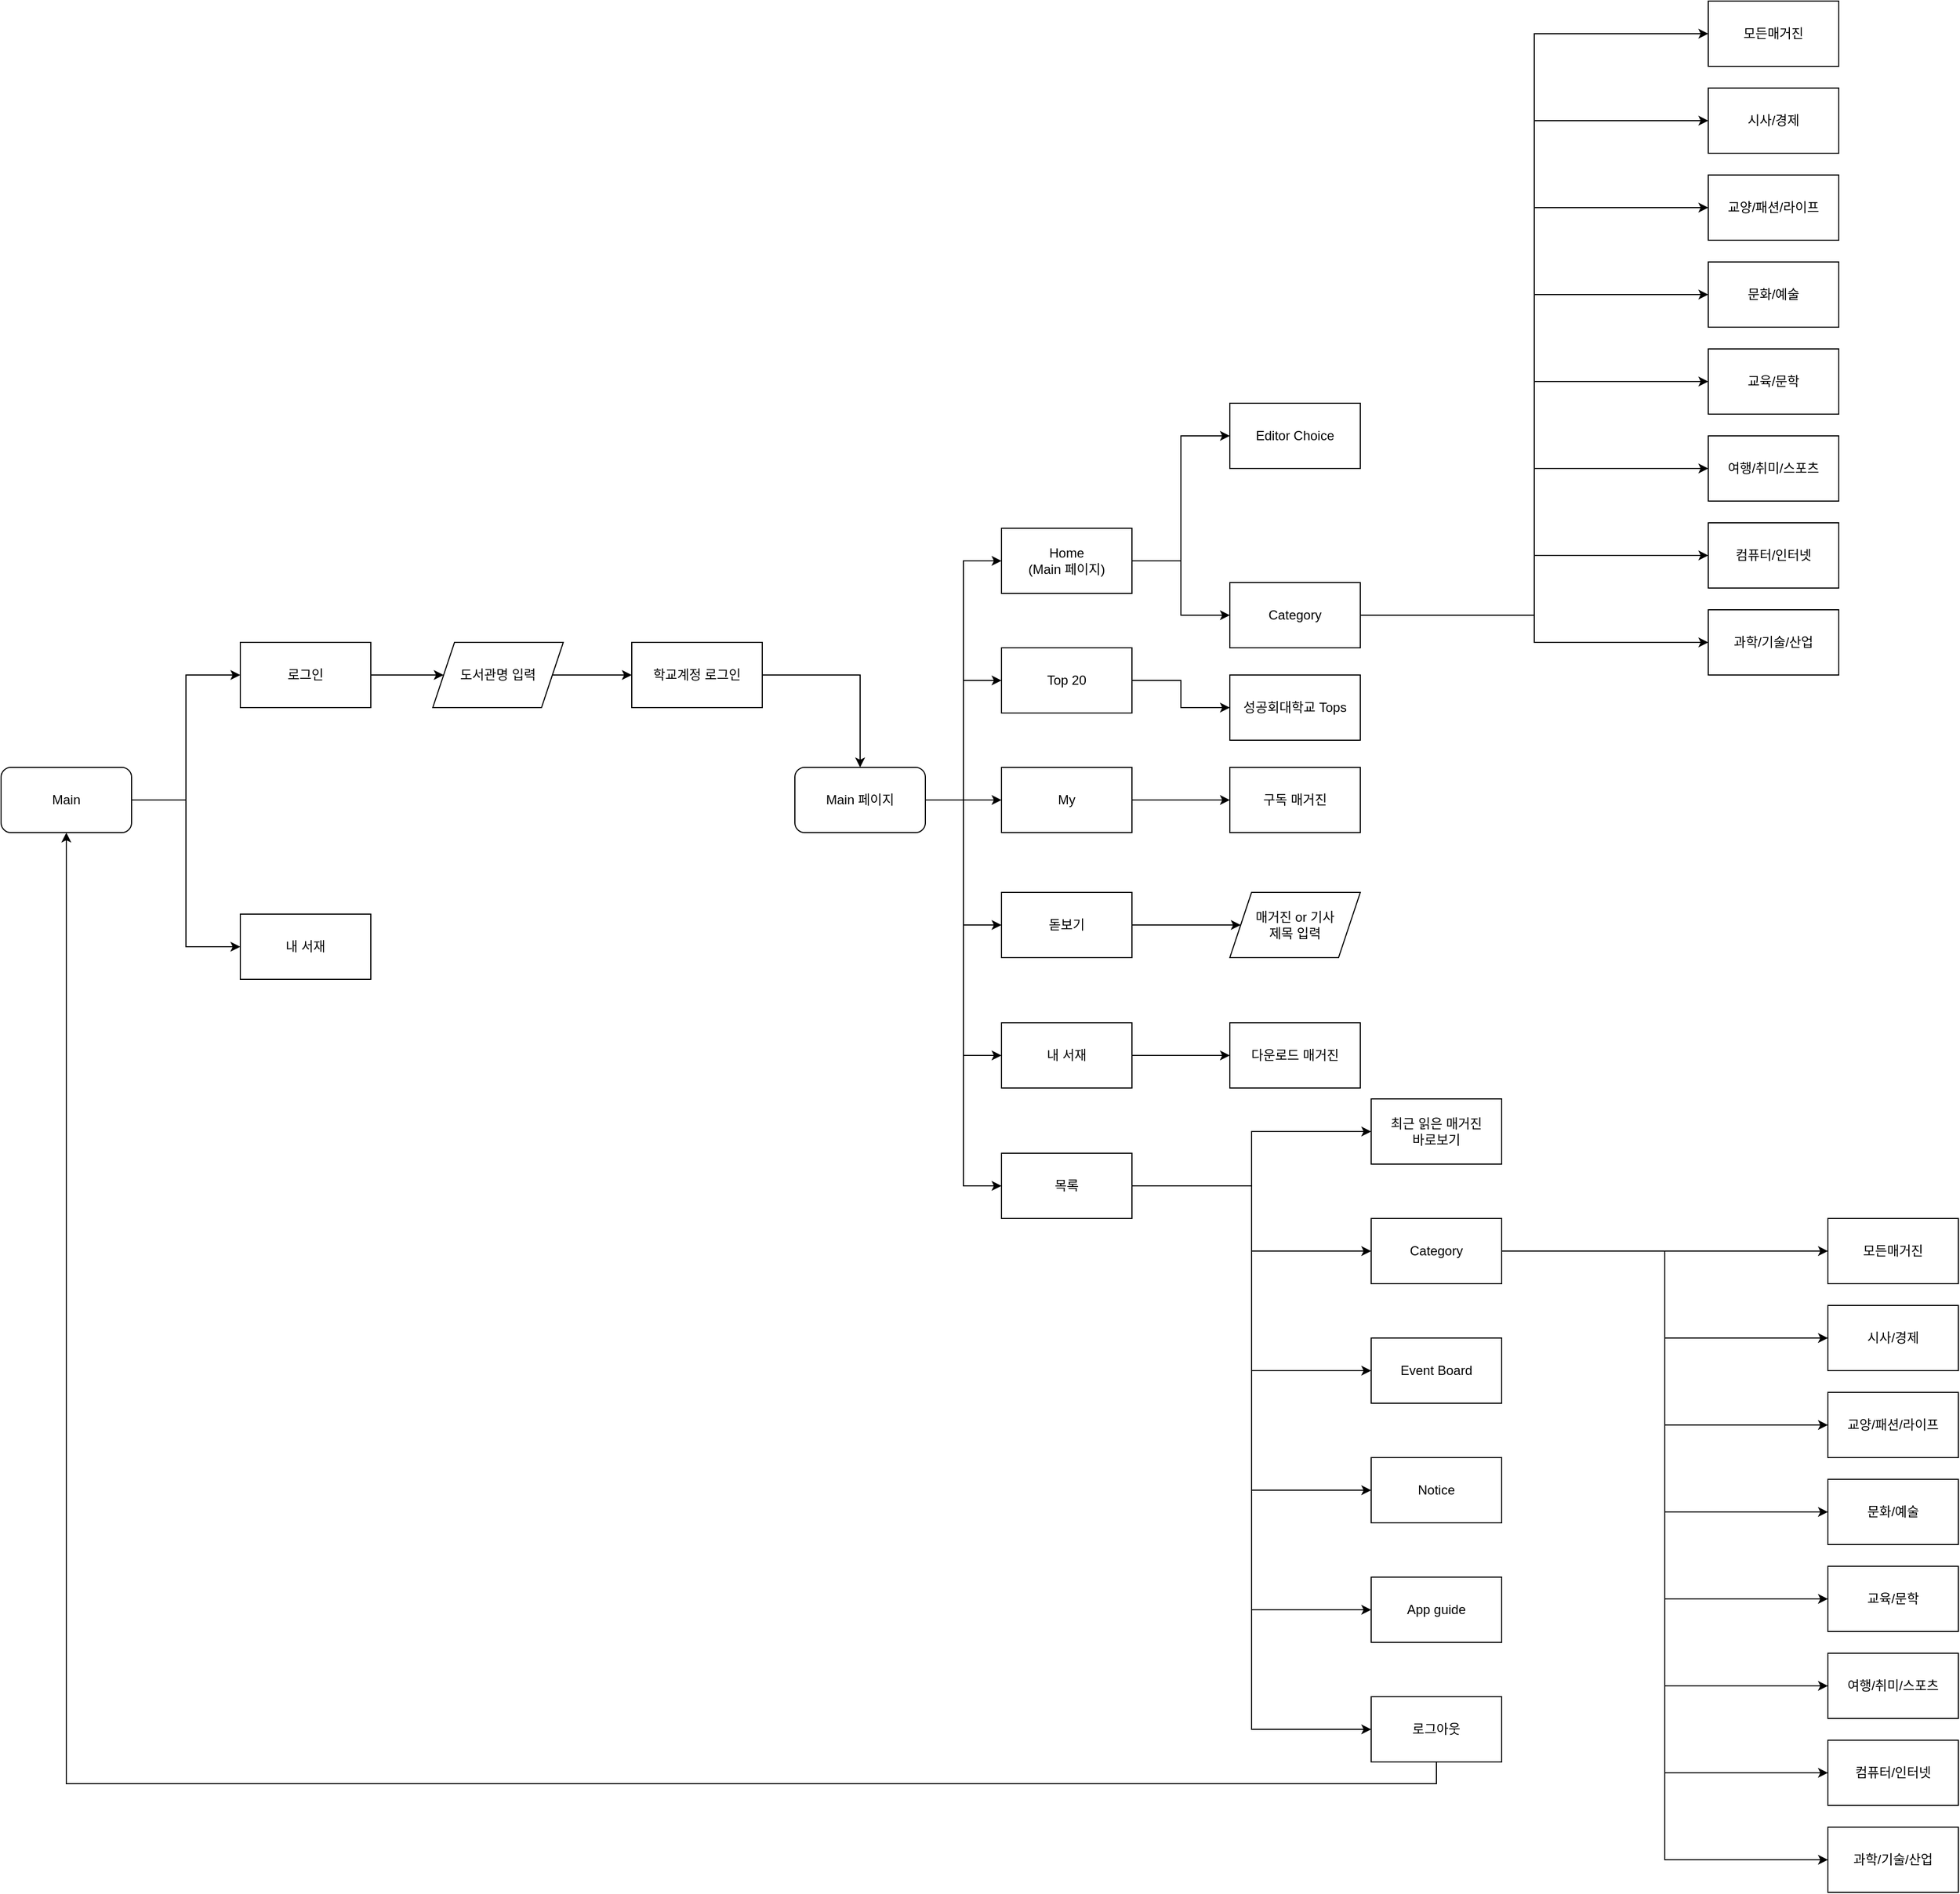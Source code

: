 <mxfile version="21.1.4" type="device">
  <diagram name="페이지-1" id="wSMPmJGu3BkNFrXBI_o7">
    <mxGraphModel dx="2227" dy="6566" grid="1" gridSize="10" guides="1" tooltips="1" connect="1" arrows="1" fold="1" page="1" pageScale="1" pageWidth="827" pageHeight="1169" math="0" shadow="0">
      <root>
        <mxCell id="0" />
        <mxCell id="1" parent="0" />
        <mxCell id="LBoxUgbaDDptM9k8kwoL-3" style="edgeStyle=orthogonalEdgeStyle;rounded=0;orthogonalLoop=1;jettySize=auto;html=1;entryX=0;entryY=0.5;entryDx=0;entryDy=0;" parent="1" source="LBoxUgbaDDptM9k8kwoL-1" target="LBoxUgbaDDptM9k8kwoL-2" edge="1">
          <mxGeometry relative="1" as="geometry" />
        </mxCell>
        <mxCell id="BYpxhDMnjDSLidBl1zQF-7" style="edgeStyle=orthogonalEdgeStyle;rounded=0;orthogonalLoop=1;jettySize=auto;html=1;exitX=1;exitY=0.5;exitDx=0;exitDy=0;entryX=0;entryY=0.5;entryDx=0;entryDy=0;" edge="1" parent="1" source="LBoxUgbaDDptM9k8kwoL-1" target="BYpxhDMnjDSLidBl1zQF-6">
          <mxGeometry relative="1" as="geometry" />
        </mxCell>
        <mxCell id="LBoxUgbaDDptM9k8kwoL-1" value="Main" style="rounded=1;whiteSpace=wrap;html=1;" parent="1" vertex="1">
          <mxGeometry x="-810" y="-4155" width="120" height="60" as="geometry" />
        </mxCell>
        <mxCell id="BYpxhDMnjDSLidBl1zQF-10" style="edgeStyle=orthogonalEdgeStyle;rounded=0;orthogonalLoop=1;jettySize=auto;html=1;exitX=1;exitY=0.5;exitDx=0;exitDy=0;" edge="1" parent="1" source="LBoxUgbaDDptM9k8kwoL-2" target="BYpxhDMnjDSLidBl1zQF-9">
          <mxGeometry relative="1" as="geometry" />
        </mxCell>
        <mxCell id="LBoxUgbaDDptM9k8kwoL-2" value="로그인" style="rounded=0;whiteSpace=wrap;html=1;" parent="1" vertex="1">
          <mxGeometry x="-590" y="-4270" width="120" height="60" as="geometry" />
        </mxCell>
        <mxCell id="BYpxhDMnjDSLidBl1zQF-6" value="내 서재" style="rounded=0;whiteSpace=wrap;html=1;" vertex="1" parent="1">
          <mxGeometry x="-590" y="-4020" width="120" height="60" as="geometry" />
        </mxCell>
        <mxCell id="BYpxhDMnjDSLidBl1zQF-12" value="" style="edgeStyle=orthogonalEdgeStyle;rounded=0;orthogonalLoop=1;jettySize=auto;html=1;" edge="1" parent="1" source="BYpxhDMnjDSLidBl1zQF-9" target="BYpxhDMnjDSLidBl1zQF-11">
          <mxGeometry relative="1" as="geometry" />
        </mxCell>
        <mxCell id="BYpxhDMnjDSLidBl1zQF-9" value="도서관명 입력" style="shape=parallelogram;perimeter=parallelogramPerimeter;whiteSpace=wrap;html=1;fixedSize=1;" vertex="1" parent="1">
          <mxGeometry x="-413" y="-4270" width="120" height="60" as="geometry" />
        </mxCell>
        <mxCell id="BYpxhDMnjDSLidBl1zQF-16" style="edgeStyle=orthogonalEdgeStyle;rounded=0;orthogonalLoop=1;jettySize=auto;html=1;exitX=1;exitY=0.5;exitDx=0;exitDy=0;entryX=0.5;entryY=0;entryDx=0;entryDy=0;" edge="1" parent="1" source="BYpxhDMnjDSLidBl1zQF-11" target="BYpxhDMnjDSLidBl1zQF-15">
          <mxGeometry relative="1" as="geometry" />
        </mxCell>
        <mxCell id="BYpxhDMnjDSLidBl1zQF-11" value="학교계정 로그인" style="whiteSpace=wrap;html=1;" vertex="1" parent="1">
          <mxGeometry x="-230" y="-4270" width="120" height="60" as="geometry" />
        </mxCell>
        <mxCell id="BYpxhDMnjDSLidBl1zQF-19" style="edgeStyle=orthogonalEdgeStyle;rounded=0;orthogonalLoop=1;jettySize=auto;html=1;exitX=1;exitY=0.5;exitDx=0;exitDy=0;entryX=0;entryY=0.5;entryDx=0;entryDy=0;" edge="1" parent="1" source="BYpxhDMnjDSLidBl1zQF-15" target="BYpxhDMnjDSLidBl1zQF-17">
          <mxGeometry relative="1" as="geometry" />
        </mxCell>
        <mxCell id="BYpxhDMnjDSLidBl1zQF-20" style="edgeStyle=orthogonalEdgeStyle;rounded=0;orthogonalLoop=1;jettySize=auto;html=1;exitX=1;exitY=0.5;exitDx=0;exitDy=0;entryX=0;entryY=0.5;entryDx=0;entryDy=0;" edge="1" parent="1" source="BYpxhDMnjDSLidBl1zQF-15" target="BYpxhDMnjDSLidBl1zQF-18">
          <mxGeometry relative="1" as="geometry" />
        </mxCell>
        <mxCell id="BYpxhDMnjDSLidBl1zQF-22" style="edgeStyle=orthogonalEdgeStyle;rounded=0;orthogonalLoop=1;jettySize=auto;html=1;exitX=1;exitY=0.5;exitDx=0;exitDy=0;entryX=0;entryY=0.5;entryDx=0;entryDy=0;" edge="1" parent="1" source="BYpxhDMnjDSLidBl1zQF-15" target="BYpxhDMnjDSLidBl1zQF-21">
          <mxGeometry relative="1" as="geometry" />
        </mxCell>
        <mxCell id="BYpxhDMnjDSLidBl1zQF-25" style="edgeStyle=orthogonalEdgeStyle;rounded=0;orthogonalLoop=1;jettySize=auto;html=1;exitX=1;exitY=0.5;exitDx=0;exitDy=0;entryX=0;entryY=0.5;entryDx=0;entryDy=0;" edge="1" parent="1" source="BYpxhDMnjDSLidBl1zQF-15" target="BYpxhDMnjDSLidBl1zQF-23">
          <mxGeometry relative="1" as="geometry" />
        </mxCell>
        <mxCell id="BYpxhDMnjDSLidBl1zQF-26" style="edgeStyle=orthogonalEdgeStyle;rounded=0;orthogonalLoop=1;jettySize=auto;html=1;exitX=1;exitY=0.5;exitDx=0;exitDy=0;entryX=0;entryY=0.5;entryDx=0;entryDy=0;" edge="1" parent="1" source="BYpxhDMnjDSLidBl1zQF-15" target="BYpxhDMnjDSLidBl1zQF-24">
          <mxGeometry relative="1" as="geometry" />
        </mxCell>
        <mxCell id="BYpxhDMnjDSLidBl1zQF-28" style="edgeStyle=orthogonalEdgeStyle;rounded=0;orthogonalLoop=1;jettySize=auto;html=1;exitX=1;exitY=0.5;exitDx=0;exitDy=0;entryX=0;entryY=0.5;entryDx=0;entryDy=0;" edge="1" parent="1" source="BYpxhDMnjDSLidBl1zQF-15" target="BYpxhDMnjDSLidBl1zQF-27">
          <mxGeometry relative="1" as="geometry" />
        </mxCell>
        <mxCell id="BYpxhDMnjDSLidBl1zQF-15" value="Main 페이지" style="rounded=1;whiteSpace=wrap;html=1;" vertex="1" parent="1">
          <mxGeometry x="-80" y="-4155" width="120" height="60" as="geometry" />
        </mxCell>
        <mxCell id="BYpxhDMnjDSLidBl1zQF-71" style="edgeStyle=orthogonalEdgeStyle;rounded=0;orthogonalLoop=1;jettySize=auto;html=1;exitX=1;exitY=0.5;exitDx=0;exitDy=0;entryX=0;entryY=0.5;entryDx=0;entryDy=0;" edge="1" parent="1" source="BYpxhDMnjDSLidBl1zQF-17" target="BYpxhDMnjDSLidBl1zQF-66">
          <mxGeometry relative="1" as="geometry" />
        </mxCell>
        <mxCell id="BYpxhDMnjDSLidBl1zQF-89" style="edgeStyle=orthogonalEdgeStyle;rounded=0;orthogonalLoop=1;jettySize=auto;html=1;exitX=1;exitY=0.5;exitDx=0;exitDy=0;entryX=0;entryY=0.5;entryDx=0;entryDy=0;" edge="1" parent="1" source="BYpxhDMnjDSLidBl1zQF-17" target="BYpxhDMnjDSLidBl1zQF-80">
          <mxGeometry relative="1" as="geometry" />
        </mxCell>
        <mxCell id="BYpxhDMnjDSLidBl1zQF-17" value="Home&lt;br&gt;(Main 페이지)" style="rounded=0;whiteSpace=wrap;html=1;" vertex="1" parent="1">
          <mxGeometry x="110" y="-4375" width="120" height="60" as="geometry" />
        </mxCell>
        <mxCell id="BYpxhDMnjDSLidBl1zQF-100" style="edgeStyle=orthogonalEdgeStyle;rounded=0;orthogonalLoop=1;jettySize=auto;html=1;exitX=1;exitY=0.5;exitDx=0;exitDy=0;entryX=0;entryY=0.5;entryDx=0;entryDy=0;" edge="1" parent="1" source="BYpxhDMnjDSLidBl1zQF-18" target="BYpxhDMnjDSLidBl1zQF-99">
          <mxGeometry relative="1" as="geometry" />
        </mxCell>
        <mxCell id="BYpxhDMnjDSLidBl1zQF-18" value="Top 20" style="rounded=0;whiteSpace=wrap;html=1;" vertex="1" parent="1">
          <mxGeometry x="110" y="-4265" width="120" height="60" as="geometry" />
        </mxCell>
        <mxCell id="BYpxhDMnjDSLidBl1zQF-92" style="edgeStyle=orthogonalEdgeStyle;rounded=0;orthogonalLoop=1;jettySize=auto;html=1;exitX=1;exitY=0.5;exitDx=0;exitDy=0;entryX=0;entryY=0.5;entryDx=0;entryDy=0;" edge="1" parent="1" source="BYpxhDMnjDSLidBl1zQF-21" target="BYpxhDMnjDSLidBl1zQF-91">
          <mxGeometry relative="1" as="geometry" />
        </mxCell>
        <mxCell id="BYpxhDMnjDSLidBl1zQF-21" value="My" style="rounded=0;whiteSpace=wrap;html=1;" vertex="1" parent="1">
          <mxGeometry x="110" y="-4155" width="120" height="60" as="geometry" />
        </mxCell>
        <mxCell id="BYpxhDMnjDSLidBl1zQF-94" style="edgeStyle=orthogonalEdgeStyle;rounded=0;orthogonalLoop=1;jettySize=auto;html=1;exitX=1;exitY=0.5;exitDx=0;exitDy=0;entryX=0;entryY=0.5;entryDx=0;entryDy=0;" edge="1" parent="1" source="BYpxhDMnjDSLidBl1zQF-23" target="BYpxhDMnjDSLidBl1zQF-93">
          <mxGeometry relative="1" as="geometry" />
        </mxCell>
        <mxCell id="BYpxhDMnjDSLidBl1zQF-23" value="돋보기" style="rounded=0;whiteSpace=wrap;html=1;" vertex="1" parent="1">
          <mxGeometry x="110" y="-4040" width="120" height="60" as="geometry" />
        </mxCell>
        <mxCell id="BYpxhDMnjDSLidBl1zQF-97" style="edgeStyle=orthogonalEdgeStyle;rounded=0;orthogonalLoop=1;jettySize=auto;html=1;exitX=1;exitY=0.5;exitDx=0;exitDy=0;entryX=0;entryY=0.5;entryDx=0;entryDy=0;" edge="1" parent="1" source="BYpxhDMnjDSLidBl1zQF-24" target="BYpxhDMnjDSLidBl1zQF-96">
          <mxGeometry relative="1" as="geometry" />
        </mxCell>
        <mxCell id="BYpxhDMnjDSLidBl1zQF-24" value="내 서재" style="rounded=0;whiteSpace=wrap;html=1;" vertex="1" parent="1">
          <mxGeometry x="110" y="-3920" width="120" height="60" as="geometry" />
        </mxCell>
        <mxCell id="BYpxhDMnjDSLidBl1zQF-55" style="edgeStyle=orthogonalEdgeStyle;rounded=0;orthogonalLoop=1;jettySize=auto;html=1;exitX=1;exitY=0.5;exitDx=0;exitDy=0;" edge="1" parent="1" source="BYpxhDMnjDSLidBl1zQF-27" target="BYpxhDMnjDSLidBl1zQF-53">
          <mxGeometry relative="1" as="geometry" />
        </mxCell>
        <mxCell id="BYpxhDMnjDSLidBl1zQF-56" style="edgeStyle=orthogonalEdgeStyle;rounded=0;orthogonalLoop=1;jettySize=auto;html=1;exitX=1;exitY=0.5;exitDx=0;exitDy=0;entryX=0;entryY=0.5;entryDx=0;entryDy=0;" edge="1" parent="1" source="BYpxhDMnjDSLidBl1zQF-27" target="BYpxhDMnjDSLidBl1zQF-29">
          <mxGeometry relative="1" as="geometry" />
        </mxCell>
        <mxCell id="BYpxhDMnjDSLidBl1zQF-60" style="edgeStyle=orthogonalEdgeStyle;rounded=0;orthogonalLoop=1;jettySize=auto;html=1;exitX=1;exitY=0.5;exitDx=0;exitDy=0;entryX=0;entryY=0.5;entryDx=0;entryDy=0;" edge="1" parent="1" source="BYpxhDMnjDSLidBl1zQF-27" target="BYpxhDMnjDSLidBl1zQF-57">
          <mxGeometry relative="1" as="geometry" />
        </mxCell>
        <mxCell id="BYpxhDMnjDSLidBl1zQF-61" style="edgeStyle=orthogonalEdgeStyle;rounded=0;orthogonalLoop=1;jettySize=auto;html=1;exitX=1;exitY=0.5;exitDx=0;exitDy=0;entryX=0;entryY=0.5;entryDx=0;entryDy=0;" edge="1" parent="1" source="BYpxhDMnjDSLidBl1zQF-27" target="BYpxhDMnjDSLidBl1zQF-58">
          <mxGeometry relative="1" as="geometry" />
        </mxCell>
        <mxCell id="BYpxhDMnjDSLidBl1zQF-62" style="edgeStyle=orthogonalEdgeStyle;rounded=0;orthogonalLoop=1;jettySize=auto;html=1;exitX=1;exitY=0.5;exitDx=0;exitDy=0;entryX=0;entryY=0.5;entryDx=0;entryDy=0;" edge="1" parent="1" source="BYpxhDMnjDSLidBl1zQF-27" target="BYpxhDMnjDSLidBl1zQF-59">
          <mxGeometry relative="1" as="geometry" />
        </mxCell>
        <mxCell id="BYpxhDMnjDSLidBl1zQF-64" style="edgeStyle=orthogonalEdgeStyle;rounded=0;orthogonalLoop=1;jettySize=auto;html=1;exitX=1;exitY=0.5;exitDx=0;exitDy=0;entryX=0;entryY=0.5;entryDx=0;entryDy=0;" edge="1" parent="1" source="BYpxhDMnjDSLidBl1zQF-27" target="BYpxhDMnjDSLidBl1zQF-63">
          <mxGeometry relative="1" as="geometry" />
        </mxCell>
        <mxCell id="BYpxhDMnjDSLidBl1zQF-27" value="목록" style="rounded=0;whiteSpace=wrap;html=1;" vertex="1" parent="1">
          <mxGeometry x="110" y="-3800" width="120" height="60" as="geometry" />
        </mxCell>
        <mxCell id="BYpxhDMnjDSLidBl1zQF-45" style="edgeStyle=orthogonalEdgeStyle;rounded=0;orthogonalLoop=1;jettySize=auto;html=1;exitX=1;exitY=0.5;exitDx=0;exitDy=0;entryX=0;entryY=0.5;entryDx=0;entryDy=0;" edge="1" parent="1" source="BYpxhDMnjDSLidBl1zQF-29" target="BYpxhDMnjDSLidBl1zQF-35">
          <mxGeometry relative="1" as="geometry" />
        </mxCell>
        <mxCell id="BYpxhDMnjDSLidBl1zQF-46" style="edgeStyle=orthogonalEdgeStyle;rounded=0;orthogonalLoop=1;jettySize=auto;html=1;exitX=1;exitY=0.5;exitDx=0;exitDy=0;entryX=0;entryY=0.5;entryDx=0;entryDy=0;" edge="1" parent="1" source="BYpxhDMnjDSLidBl1zQF-29" target="BYpxhDMnjDSLidBl1zQF-36">
          <mxGeometry relative="1" as="geometry" />
        </mxCell>
        <mxCell id="BYpxhDMnjDSLidBl1zQF-47" style="edgeStyle=orthogonalEdgeStyle;rounded=0;orthogonalLoop=1;jettySize=auto;html=1;exitX=1;exitY=0.5;exitDx=0;exitDy=0;entryX=0;entryY=0.5;entryDx=0;entryDy=0;" edge="1" parent="1" source="BYpxhDMnjDSLidBl1zQF-29" target="BYpxhDMnjDSLidBl1zQF-37">
          <mxGeometry relative="1" as="geometry" />
        </mxCell>
        <mxCell id="BYpxhDMnjDSLidBl1zQF-48" style="edgeStyle=orthogonalEdgeStyle;rounded=0;orthogonalLoop=1;jettySize=auto;html=1;exitX=1;exitY=0.5;exitDx=0;exitDy=0;entryX=0;entryY=0.5;entryDx=0;entryDy=0;" edge="1" parent="1" source="BYpxhDMnjDSLidBl1zQF-29" target="BYpxhDMnjDSLidBl1zQF-38">
          <mxGeometry relative="1" as="geometry" />
        </mxCell>
        <mxCell id="BYpxhDMnjDSLidBl1zQF-49" style="edgeStyle=orthogonalEdgeStyle;rounded=0;orthogonalLoop=1;jettySize=auto;html=1;exitX=1;exitY=0.5;exitDx=0;exitDy=0;entryX=0;entryY=0.5;entryDx=0;entryDy=0;" edge="1" parent="1" source="BYpxhDMnjDSLidBl1zQF-29" target="BYpxhDMnjDSLidBl1zQF-39">
          <mxGeometry relative="1" as="geometry" />
        </mxCell>
        <mxCell id="BYpxhDMnjDSLidBl1zQF-50" style="edgeStyle=orthogonalEdgeStyle;rounded=0;orthogonalLoop=1;jettySize=auto;html=1;exitX=1;exitY=0.5;exitDx=0;exitDy=0;entryX=0;entryY=0.5;entryDx=0;entryDy=0;" edge="1" parent="1" source="BYpxhDMnjDSLidBl1zQF-29" target="BYpxhDMnjDSLidBl1zQF-40">
          <mxGeometry relative="1" as="geometry" />
        </mxCell>
        <mxCell id="BYpxhDMnjDSLidBl1zQF-51" style="edgeStyle=orthogonalEdgeStyle;rounded=0;orthogonalLoop=1;jettySize=auto;html=1;exitX=1;exitY=0.5;exitDx=0;exitDy=0;entryX=0;entryY=0.5;entryDx=0;entryDy=0;" edge="1" parent="1" source="BYpxhDMnjDSLidBl1zQF-29" target="BYpxhDMnjDSLidBl1zQF-44">
          <mxGeometry relative="1" as="geometry" />
        </mxCell>
        <mxCell id="BYpxhDMnjDSLidBl1zQF-54" style="edgeStyle=orthogonalEdgeStyle;rounded=0;orthogonalLoop=1;jettySize=auto;html=1;exitX=1;exitY=0.5;exitDx=0;exitDy=0;entryX=0;entryY=0.5;entryDx=0;entryDy=0;" edge="1" parent="1" source="BYpxhDMnjDSLidBl1zQF-29" target="BYpxhDMnjDSLidBl1zQF-31">
          <mxGeometry relative="1" as="geometry" />
        </mxCell>
        <mxCell id="BYpxhDMnjDSLidBl1zQF-29" value="Category" style="whiteSpace=wrap;html=1;rounded=0;" vertex="1" parent="1">
          <mxGeometry x="450" y="-3740" width="120" height="60" as="geometry" />
        </mxCell>
        <mxCell id="BYpxhDMnjDSLidBl1zQF-31" value="모든매거진" style="whiteSpace=wrap;html=1;rounded=0;" vertex="1" parent="1">
          <mxGeometry x="870" y="-3740" width="120" height="60" as="geometry" />
        </mxCell>
        <mxCell id="BYpxhDMnjDSLidBl1zQF-35" value="시사/경제" style="rounded=0;whiteSpace=wrap;html=1;" vertex="1" parent="1">
          <mxGeometry x="870" y="-3660" width="120" height="60" as="geometry" />
        </mxCell>
        <mxCell id="BYpxhDMnjDSLidBl1zQF-36" value="교양/패션/라이프" style="rounded=0;whiteSpace=wrap;html=1;" vertex="1" parent="1">
          <mxGeometry x="870" y="-3580" width="120" height="60" as="geometry" />
        </mxCell>
        <mxCell id="BYpxhDMnjDSLidBl1zQF-37" value="문화/예술" style="rounded=0;whiteSpace=wrap;html=1;" vertex="1" parent="1">
          <mxGeometry x="870" y="-3500" width="120" height="60" as="geometry" />
        </mxCell>
        <mxCell id="BYpxhDMnjDSLidBl1zQF-38" value="교육/문학" style="rounded=0;whiteSpace=wrap;html=1;" vertex="1" parent="1">
          <mxGeometry x="870" y="-3420" width="120" height="60" as="geometry" />
        </mxCell>
        <mxCell id="BYpxhDMnjDSLidBl1zQF-39" value="여행/취미/스포츠" style="rounded=0;whiteSpace=wrap;html=1;" vertex="1" parent="1">
          <mxGeometry x="870" y="-3340" width="120" height="60" as="geometry" />
        </mxCell>
        <mxCell id="BYpxhDMnjDSLidBl1zQF-40" value="컴퓨터/인터넷" style="rounded=0;whiteSpace=wrap;html=1;" vertex="1" parent="1">
          <mxGeometry x="870" y="-3260" width="120" height="60" as="geometry" />
        </mxCell>
        <mxCell id="BYpxhDMnjDSLidBl1zQF-44" value="과학/기술/산업" style="rounded=0;whiteSpace=wrap;html=1;" vertex="1" parent="1">
          <mxGeometry x="870" y="-3180" width="120" height="60" as="geometry" />
        </mxCell>
        <mxCell id="BYpxhDMnjDSLidBl1zQF-53" value="최근 읽은 매거진&lt;br&gt;바로보기" style="rounded=0;whiteSpace=wrap;html=1;" vertex="1" parent="1">
          <mxGeometry x="450" y="-3850" width="120" height="60" as="geometry" />
        </mxCell>
        <mxCell id="BYpxhDMnjDSLidBl1zQF-57" value="Event Board" style="rounded=0;whiteSpace=wrap;html=1;" vertex="1" parent="1">
          <mxGeometry x="450" y="-3630" width="120" height="60" as="geometry" />
        </mxCell>
        <mxCell id="BYpxhDMnjDSLidBl1zQF-58" value="Notice" style="rounded=0;whiteSpace=wrap;html=1;" vertex="1" parent="1">
          <mxGeometry x="450" y="-3520" width="120" height="60" as="geometry" />
        </mxCell>
        <mxCell id="BYpxhDMnjDSLidBl1zQF-59" value="App guide" style="rounded=0;whiteSpace=wrap;html=1;" vertex="1" parent="1">
          <mxGeometry x="450" y="-3410" width="120" height="60" as="geometry" />
        </mxCell>
        <mxCell id="BYpxhDMnjDSLidBl1zQF-65" style="edgeStyle=orthogonalEdgeStyle;rounded=0;orthogonalLoop=1;jettySize=auto;html=1;exitX=0.5;exitY=1;exitDx=0;exitDy=0;entryX=0.5;entryY=1;entryDx=0;entryDy=0;" edge="1" parent="1" source="BYpxhDMnjDSLidBl1zQF-63" target="LBoxUgbaDDptM9k8kwoL-1">
          <mxGeometry relative="1" as="geometry" />
        </mxCell>
        <mxCell id="BYpxhDMnjDSLidBl1zQF-63" value="로그아웃" style="rounded=0;whiteSpace=wrap;html=1;" vertex="1" parent="1">
          <mxGeometry x="450" y="-3300" width="120" height="60" as="geometry" />
        </mxCell>
        <mxCell id="BYpxhDMnjDSLidBl1zQF-66" value="Editor Choice" style="whiteSpace=wrap;html=1;rounded=0;" vertex="1" parent="1">
          <mxGeometry x="320" y="-4490" width="120" height="60" as="geometry" />
        </mxCell>
        <mxCell id="BYpxhDMnjDSLidBl1zQF-72" style="edgeStyle=orthogonalEdgeStyle;rounded=0;orthogonalLoop=1;jettySize=auto;html=1;exitX=1;exitY=0.5;exitDx=0;exitDy=0;entryX=0;entryY=0.5;entryDx=0;entryDy=0;" edge="1" parent="1" source="BYpxhDMnjDSLidBl1zQF-80" target="BYpxhDMnjDSLidBl1zQF-82">
          <mxGeometry relative="1" as="geometry" />
        </mxCell>
        <mxCell id="BYpxhDMnjDSLidBl1zQF-73" style="edgeStyle=orthogonalEdgeStyle;rounded=0;orthogonalLoop=1;jettySize=auto;html=1;exitX=1;exitY=0.5;exitDx=0;exitDy=0;entryX=0;entryY=0.5;entryDx=0;entryDy=0;" edge="1" parent="1" source="BYpxhDMnjDSLidBl1zQF-80" target="BYpxhDMnjDSLidBl1zQF-83">
          <mxGeometry relative="1" as="geometry" />
        </mxCell>
        <mxCell id="BYpxhDMnjDSLidBl1zQF-74" style="edgeStyle=orthogonalEdgeStyle;rounded=0;orthogonalLoop=1;jettySize=auto;html=1;exitX=1;exitY=0.5;exitDx=0;exitDy=0;entryX=0;entryY=0.5;entryDx=0;entryDy=0;" edge="1" parent="1" source="BYpxhDMnjDSLidBl1zQF-80" target="BYpxhDMnjDSLidBl1zQF-84">
          <mxGeometry relative="1" as="geometry" />
        </mxCell>
        <mxCell id="BYpxhDMnjDSLidBl1zQF-75" style="edgeStyle=orthogonalEdgeStyle;rounded=0;orthogonalLoop=1;jettySize=auto;html=1;exitX=1;exitY=0.5;exitDx=0;exitDy=0;entryX=0;entryY=0.5;entryDx=0;entryDy=0;" edge="1" parent="1" source="BYpxhDMnjDSLidBl1zQF-80" target="BYpxhDMnjDSLidBl1zQF-85">
          <mxGeometry relative="1" as="geometry" />
        </mxCell>
        <mxCell id="BYpxhDMnjDSLidBl1zQF-76" style="edgeStyle=orthogonalEdgeStyle;rounded=0;orthogonalLoop=1;jettySize=auto;html=1;exitX=1;exitY=0.5;exitDx=0;exitDy=0;entryX=0;entryY=0.5;entryDx=0;entryDy=0;" edge="1" parent="1" source="BYpxhDMnjDSLidBl1zQF-80" target="BYpxhDMnjDSLidBl1zQF-86">
          <mxGeometry relative="1" as="geometry" />
        </mxCell>
        <mxCell id="BYpxhDMnjDSLidBl1zQF-77" style="edgeStyle=orthogonalEdgeStyle;rounded=0;orthogonalLoop=1;jettySize=auto;html=1;exitX=1;exitY=0.5;exitDx=0;exitDy=0;entryX=0;entryY=0.5;entryDx=0;entryDy=0;" edge="1" parent="1" source="BYpxhDMnjDSLidBl1zQF-80" target="BYpxhDMnjDSLidBl1zQF-87">
          <mxGeometry relative="1" as="geometry" />
        </mxCell>
        <mxCell id="BYpxhDMnjDSLidBl1zQF-78" style="edgeStyle=orthogonalEdgeStyle;rounded=0;orthogonalLoop=1;jettySize=auto;html=1;exitX=1;exitY=0.5;exitDx=0;exitDy=0;entryX=0;entryY=0.5;entryDx=0;entryDy=0;" edge="1" parent="1" source="BYpxhDMnjDSLidBl1zQF-80" target="BYpxhDMnjDSLidBl1zQF-88">
          <mxGeometry relative="1" as="geometry" />
        </mxCell>
        <mxCell id="BYpxhDMnjDSLidBl1zQF-79" style="edgeStyle=orthogonalEdgeStyle;rounded=0;orthogonalLoop=1;jettySize=auto;html=1;exitX=1;exitY=0.5;exitDx=0;exitDy=0;entryX=0;entryY=0.5;entryDx=0;entryDy=0;" edge="1" parent="1" source="BYpxhDMnjDSLidBl1zQF-80" target="BYpxhDMnjDSLidBl1zQF-81">
          <mxGeometry relative="1" as="geometry" />
        </mxCell>
        <mxCell id="BYpxhDMnjDSLidBl1zQF-80" value="Category" style="whiteSpace=wrap;html=1;rounded=0;" vertex="1" parent="1">
          <mxGeometry x="320" y="-4325" width="120" height="60" as="geometry" />
        </mxCell>
        <mxCell id="BYpxhDMnjDSLidBl1zQF-81" value="모든매거진" style="whiteSpace=wrap;html=1;rounded=0;" vertex="1" parent="1">
          <mxGeometry x="760" y="-4860" width="120" height="60" as="geometry" />
        </mxCell>
        <mxCell id="BYpxhDMnjDSLidBl1zQF-82" value="시사/경제" style="rounded=0;whiteSpace=wrap;html=1;" vertex="1" parent="1">
          <mxGeometry x="760" y="-4780" width="120" height="60" as="geometry" />
        </mxCell>
        <mxCell id="BYpxhDMnjDSLidBl1zQF-83" value="교양/패션/라이프" style="rounded=0;whiteSpace=wrap;html=1;" vertex="1" parent="1">
          <mxGeometry x="760" y="-4700" width="120" height="60" as="geometry" />
        </mxCell>
        <mxCell id="BYpxhDMnjDSLidBl1zQF-84" value="문화/예술" style="rounded=0;whiteSpace=wrap;html=1;" vertex="1" parent="1">
          <mxGeometry x="760" y="-4620" width="120" height="60" as="geometry" />
        </mxCell>
        <mxCell id="BYpxhDMnjDSLidBl1zQF-85" value="교육/문학" style="rounded=0;whiteSpace=wrap;html=1;" vertex="1" parent="1">
          <mxGeometry x="760" y="-4540" width="120" height="60" as="geometry" />
        </mxCell>
        <mxCell id="BYpxhDMnjDSLidBl1zQF-86" value="여행/취미/스포츠" style="rounded=0;whiteSpace=wrap;html=1;" vertex="1" parent="1">
          <mxGeometry x="760" y="-4460" width="120" height="60" as="geometry" />
        </mxCell>
        <mxCell id="BYpxhDMnjDSLidBl1zQF-87" value="컴퓨터/인터넷" style="rounded=0;whiteSpace=wrap;html=1;" vertex="1" parent="1">
          <mxGeometry x="760" y="-4380" width="120" height="60" as="geometry" />
        </mxCell>
        <mxCell id="BYpxhDMnjDSLidBl1zQF-88" value="과학/기술/산업" style="rounded=0;whiteSpace=wrap;html=1;" vertex="1" parent="1">
          <mxGeometry x="760" y="-4300" width="120" height="60" as="geometry" />
        </mxCell>
        <mxCell id="BYpxhDMnjDSLidBl1zQF-91" value="구독 매거진" style="rounded=0;whiteSpace=wrap;html=1;" vertex="1" parent="1">
          <mxGeometry x="320" y="-4155" width="120" height="60" as="geometry" />
        </mxCell>
        <mxCell id="BYpxhDMnjDSLidBl1zQF-93" value="매거진 or 기사&lt;br&gt;제목 입력" style="shape=parallelogram;perimeter=parallelogramPerimeter;whiteSpace=wrap;html=1;fixedSize=1;" vertex="1" parent="1">
          <mxGeometry x="320" y="-4040" width="120" height="60" as="geometry" />
        </mxCell>
        <mxCell id="BYpxhDMnjDSLidBl1zQF-96" value="다운로드 매거진" style="rounded=0;whiteSpace=wrap;html=1;" vertex="1" parent="1">
          <mxGeometry x="320" y="-3920" width="120" height="60" as="geometry" />
        </mxCell>
        <mxCell id="BYpxhDMnjDSLidBl1zQF-99" value="성공회대학교 Tops" style="rounded=0;whiteSpace=wrap;html=1;" vertex="1" parent="1">
          <mxGeometry x="320" y="-4240" width="120" height="60" as="geometry" />
        </mxCell>
      </root>
    </mxGraphModel>
  </diagram>
</mxfile>
